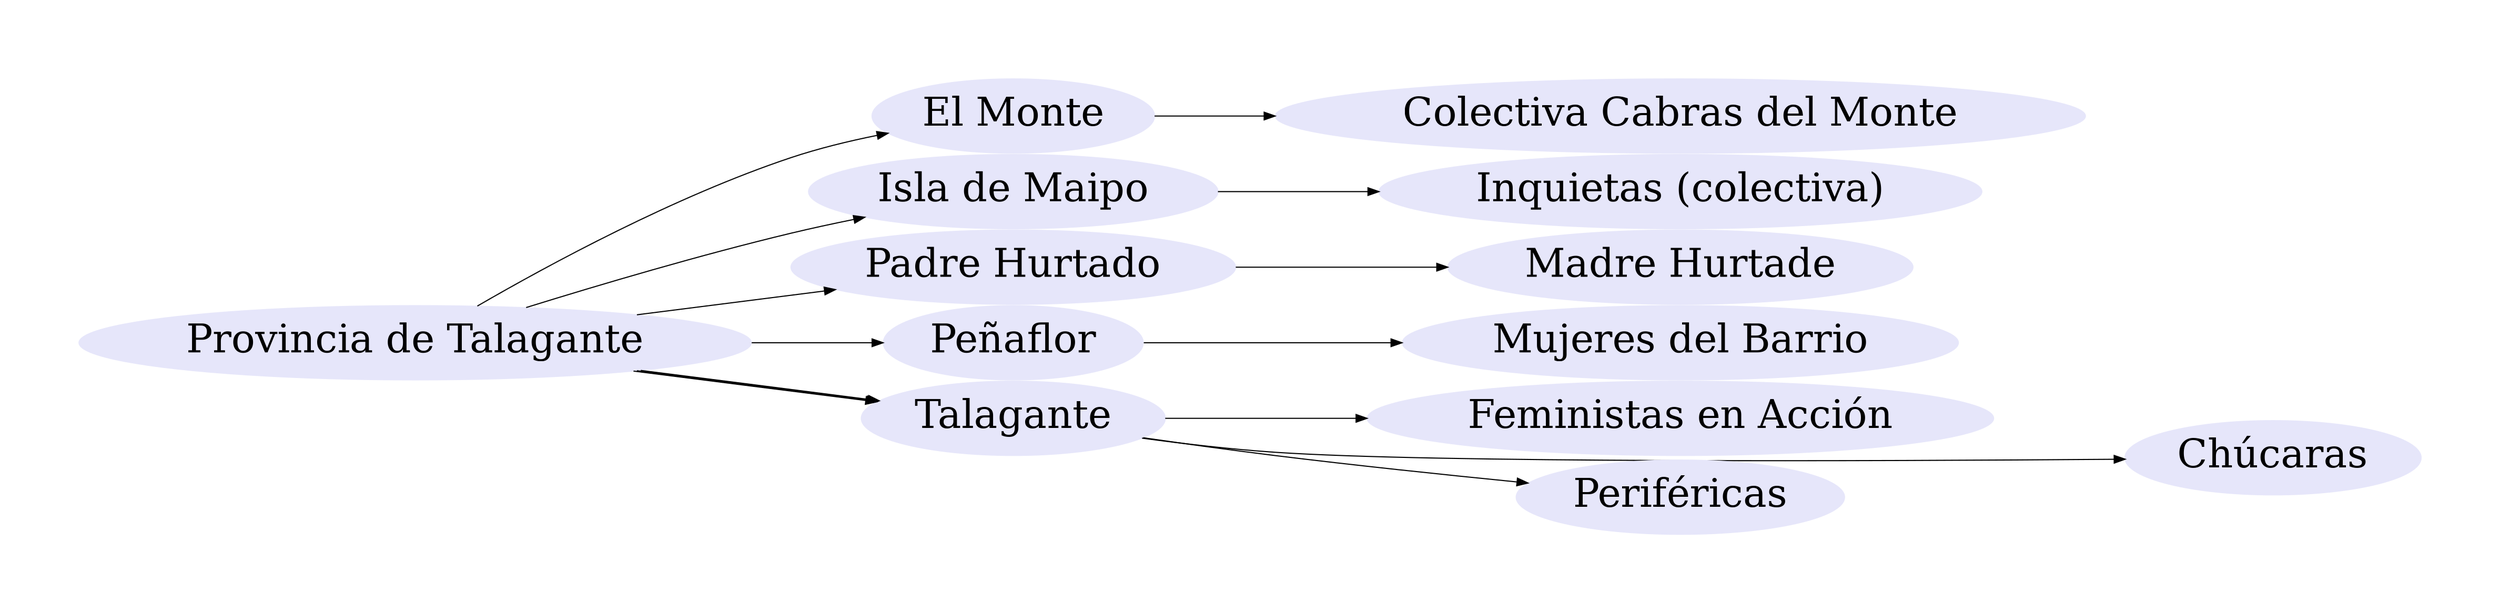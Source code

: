 digraph {
	graph [K=4,
		nodesep=0,
		overlap=false,
		pad=1,
		rankdir=LR,
		repulsiveforce=1
	];
	node [color=lavender,
		fontsize=36,
		style=filled
	];
	"Provincia de Talagante" -> "El Monte";
	"Provincia de Talagante" -> "Isla de Maipo";
	"Provincia de Talagante" -> "Padre Hurtado";
	"Provincia de Talagante" -> Peñaflor;
	"Provincia de Talagante" -> Talagante;
	"Provincia de Talagante" -> Talagante;
	"Provincia de Talagante" -> Talagante;
	"El Monte" -> "Colectiva Cabras del Monte"	[minlen=1];
	"Isla de Maipo" -> "Inquietas (colectiva)"	[minlen=1];
	"Padre Hurtado" -> "Madre Hurtade"	[minlen=1];
	Peñaflor -> "Mujeres del Barrio"	[minlen=1];
	Talagante -> "Feministas en Acción"	[minlen=1];
	Talagante -> Chúcaras	[minlen=2];
	Talagante -> Periféricas	[minlen=1];
}
